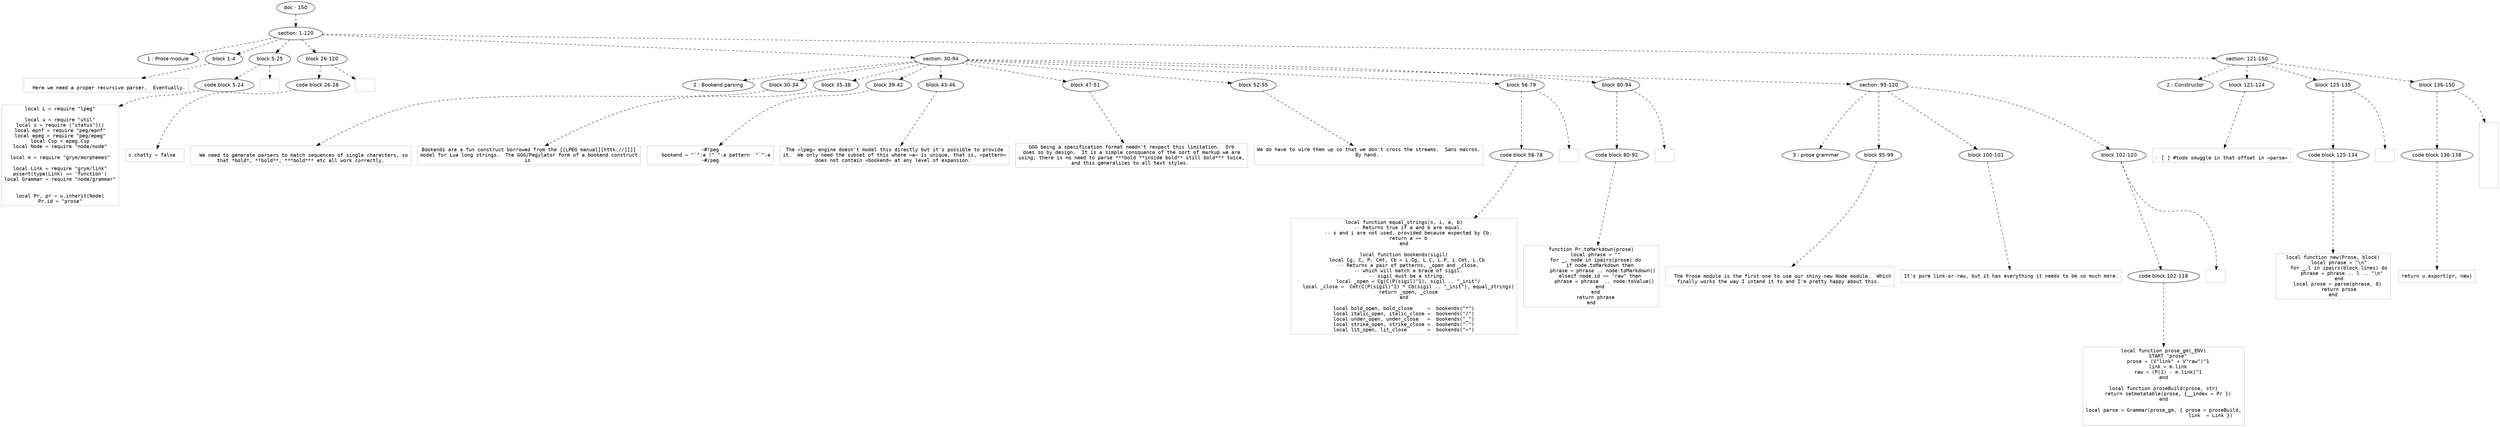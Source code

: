 digraph hierarchy {

node [fontname=Helvetica]
edge [style=dashed]

doc_0 [label="doc - 150"]


doc_0 -> { section_1}
{rank=same; section_1}

section_1 [label="section: 1-120"]


section_1 -> { header_2 block_3 block_4 block_5 section_6 section_7}
{rank=same; header_2 block_3 block_4 block_5 section_6 section_7}

header_2 [label="1 : Prose module"]

block_3 [label="block 1-4"]

block_4 [label="block 5-25"]

block_5 [label="block 26-120"]

section_6 [label="section: 30-94"]

section_7 [label="section: 121-150"]


block_3 -> leaf_8
leaf_8  [color=Gray,shape=rectangle,fontname=Inconsolata,label="
  Here we need a proper recursive parser.  Eventually.
"]
block_4 -> { codeblock_9}
{rank=same; codeblock_9}

codeblock_9 [label="code block 5-24"]


codeblock_9 -> leaf_10
leaf_10  [color=Gray,shape=rectangle,fontname=Inconsolata,label="local L = require \"lpeg\"

local u = require \"util\"
local s = require (\"status\")()
local epnf = require \"peg/epnf\"
local epeg = require \"peg/epeg\"
local Csp = epeg.Csp
local Node = require \"node/node\"

local m = require \"grym/morphemes\"

local Link = require \"grym/link\"
assert(type(Link) == 'function')
local Grammar = require \"node/grammar\"


local Pr, pr = u.inherit(Node)
Pr.id = \"prose\""]
block_4 -> leaf_11
leaf_11  [color=Gray,shape=rectangle,fontname=Inconsolata,label=""]
block_5 -> { codeblock_12}
{rank=same; codeblock_12}

codeblock_12 [label="code block 26-28"]


codeblock_12 -> leaf_13
leaf_13  [color=Gray,shape=rectangle,fontname=Inconsolata,label="s.chatty = false  "]
block_5 -> leaf_14
leaf_14  [color=Gray,shape=rectangle,fontname=Inconsolata,label=""]
section_6 -> { header_15 block_16 block_17 block_18 block_19 block_20 block_21 block_22 block_23 section_24}
{rank=same; header_15 block_16 block_17 block_18 block_19 block_20 block_21 block_22 block_23 section_24}

header_15 [label="2 : Bookend parsing"]

block_16 [label="block 30-34"]

block_17 [label="block 35-38"]

block_18 [label="block 39-42"]

block_19 [label="block 43-46"]

block_20 [label="block 47-51"]

block_21 [label="block 52-55"]

block_22 [label="block 56-79"]

block_23 [label="block 80-94"]

section_24 [label="section: 95-120"]


block_16 -> leaf_25
leaf_25  [color=Gray,shape=rectangle,fontname=Inconsolata,label="
  We need to generate parsers to match sequences of single characters, so
that *bold*, **bold**, ***bold*** etc all work correctly.
"]
block_17 -> leaf_26
leaf_26  [color=Gray,shape=rectangle,fontname=Inconsolata,label="Bookends are a fun construct borrowed from the [[LPEG manual][httk://]]]]
model for Lua long strings.  The GGG/Pegylator form of a bookend construct
is 
"]
block_18 -> leaf_27
leaf_27  [color=Gray,shape=rectangle,fontname=Inconsolata,label="~#!peg
    bookend = \"`\":a !\"`\":a pattern  \"`\":a
~#/peg
"]
block_19 -> leaf_28
leaf_28  [color=Gray,shape=rectangle,fontname=Inconsolata,label="The =lpeg= engine doesn't model this directly but it's possible to provide
it.  We only need the subset of this where =a= is unique, that is, =pattern=
does not contain =bookend= at any level of expansion. 
"]
block_20 -> leaf_29
leaf_29  [color=Gray,shape=rectangle,fontname=Inconsolata,label="GGG being a specification format needn't respect this limitation.  Orb
does so by design.  It is a simple consquence of the sort of markup we are
using; there is no need to parse ***bold **inside bold** still bold*** twice,
and this generalizes to all text styles. 
"]
block_21 -> leaf_30
leaf_30  [color=Gray,shape=rectangle,fontname=Inconsolata,label="We do have to wire them up so that we don't cross the streams.  Sans macros.
By hand. 

"]
block_22 -> { codeblock_31}
{rank=same; codeblock_31}

codeblock_31 [label="code block 56-78"]


codeblock_31 -> leaf_32
leaf_32  [color=Gray,shape=rectangle,fontname=Inconsolata,label="local function equal_strings(s, i, a, b)
   -- Returns true if a and b are equal.
   -- s and i are not used, provided because expected by Cb.
   return a == b
end

local function bookends(sigil)
  local Cg, C, P, Cmt, Cb = L.Cg, L.C, L.P, L.Cmt, L.Cb
   -- Returns a pair of patterns, _open and _close,
   -- which will match a brace of sigil.
   -- sigil must be a string. 
   local _open = Cg(C(P(sigil)^1), sigil .. \"_init\")
   local _close =  Cmt(C(P(sigil)^1) * Cb(sigil .. \"_init\"), equal_strings)
   return _open, _close
end

local bold_open, bold_close     =  bookends(\"*\")
local italic_open, italic_close =  bookends(\"/\")
local under_open, under_close   =  bookends(\"_\")
local strike_open, strike_close =  bookends(\"-\")
local lit_open, lit_close       =  bookends(\"=\")"]
block_22 -> leaf_33
leaf_33  [color=Gray,shape=rectangle,fontname=Inconsolata,label=""]
block_23 -> { codeblock_34}
{rank=same; codeblock_34}

codeblock_34 [label="code block 80-92"]


codeblock_34 -> leaf_35
leaf_35  [color=Gray,shape=rectangle,fontname=Inconsolata,label="function Pr.toMarkdown(prose)
   local phrase = \"\"
   for _, node in ipairs(prose) do
      if node.toMarkdown then
        phrase = phrase .. node:toMarkdown()
      elseif node.id == \"raw\" then
         phrase = phrase  .. node:toValue()
      end
   end
   return phrase
end"]
block_23 -> leaf_36
leaf_36  [color=Gray,shape=rectangle,fontname=Inconsolata,label="
"]
section_24 -> { header_37 block_38 block_39 block_40}
{rank=same; header_37 block_38 block_39 block_40}

header_37 [label="3 : prose grammar"]

block_38 [label="block 95-99"]

block_39 [label="block 100-101"]

block_40 [label="block 102-120"]


block_38 -> leaf_41
leaf_41  [color=Gray,shape=rectangle,fontname=Inconsolata,label="
  The Prose module is the first one to use our shiny-new Node module.  Which
finally works the way I intend it to and I'm pretty happy about this. 
"]
block_39 -> leaf_42
leaf_42  [color=Gray,shape=rectangle,fontname=Inconsolata,label="It's pure link-or-raw, but it has everything it needs to be so much more.
"]
block_40 -> { codeblock_43}
{rank=same; codeblock_43}

codeblock_43 [label="code block 102-118"]


codeblock_43 -> leaf_44
leaf_44  [color=Gray,shape=rectangle,fontname=Inconsolata,label="local function prose_gm(_ENV)
   START \"prose\"
   prose = (V\"link\" + V\"raw\")^1
   link = m.link
   raw = (P(1) - m.link)^1
end

local function proseBuild(prose, str)
   return setmetatable(prose, {__index = Pr })
end

local parse = Grammar(prose_gm, { prose = proseBuild,
                                  link  = Link })  

"]
block_40 -> leaf_45
leaf_45  [color=Gray,shape=rectangle,fontname=Inconsolata,label="
"]
section_7 -> { header_46 block_47 block_48 block_49}
{rank=same; header_46 block_47 block_48 block_49}

header_46 [label="2 : Constructor"]

block_47 [label="block 121-124"]

block_48 [label="block 125-135"]

block_49 [label="block 136-150"]


block_47 -> leaf_50
leaf_50  [color=Gray,shape=rectangle,fontname=Inconsolata,label="
- [ ] #todo smuggle in that offset in =parse=
"]
block_48 -> { codeblock_51}
{rank=same; codeblock_51}

codeblock_51 [label="code block 125-134"]


codeblock_51 -> leaf_52
leaf_52  [color=Gray,shape=rectangle,fontname=Inconsolata,label="local function new(Prose, block)
    local phrase = \"\\n\"
    for _,l in ipairs(block.lines) do
      phrase = phrase .. l .. \"\\n\"
    end
    local prose = parse(phrase, 0) 
    return prose
end"]
block_48 -> leaf_53
leaf_53  [color=Gray,shape=rectangle,fontname=Inconsolata,label=""]
block_49 -> { codeblock_54}
{rank=same; codeblock_54}

codeblock_54 [label="code block 136-138"]


codeblock_54 -> leaf_55
leaf_55  [color=Gray,shape=rectangle,fontname=Inconsolata,label="return u.export(pr, new)"]
block_49 -> leaf_56
leaf_56  [color=Gray,shape=rectangle,fontname=Inconsolata,label="










"]

}
